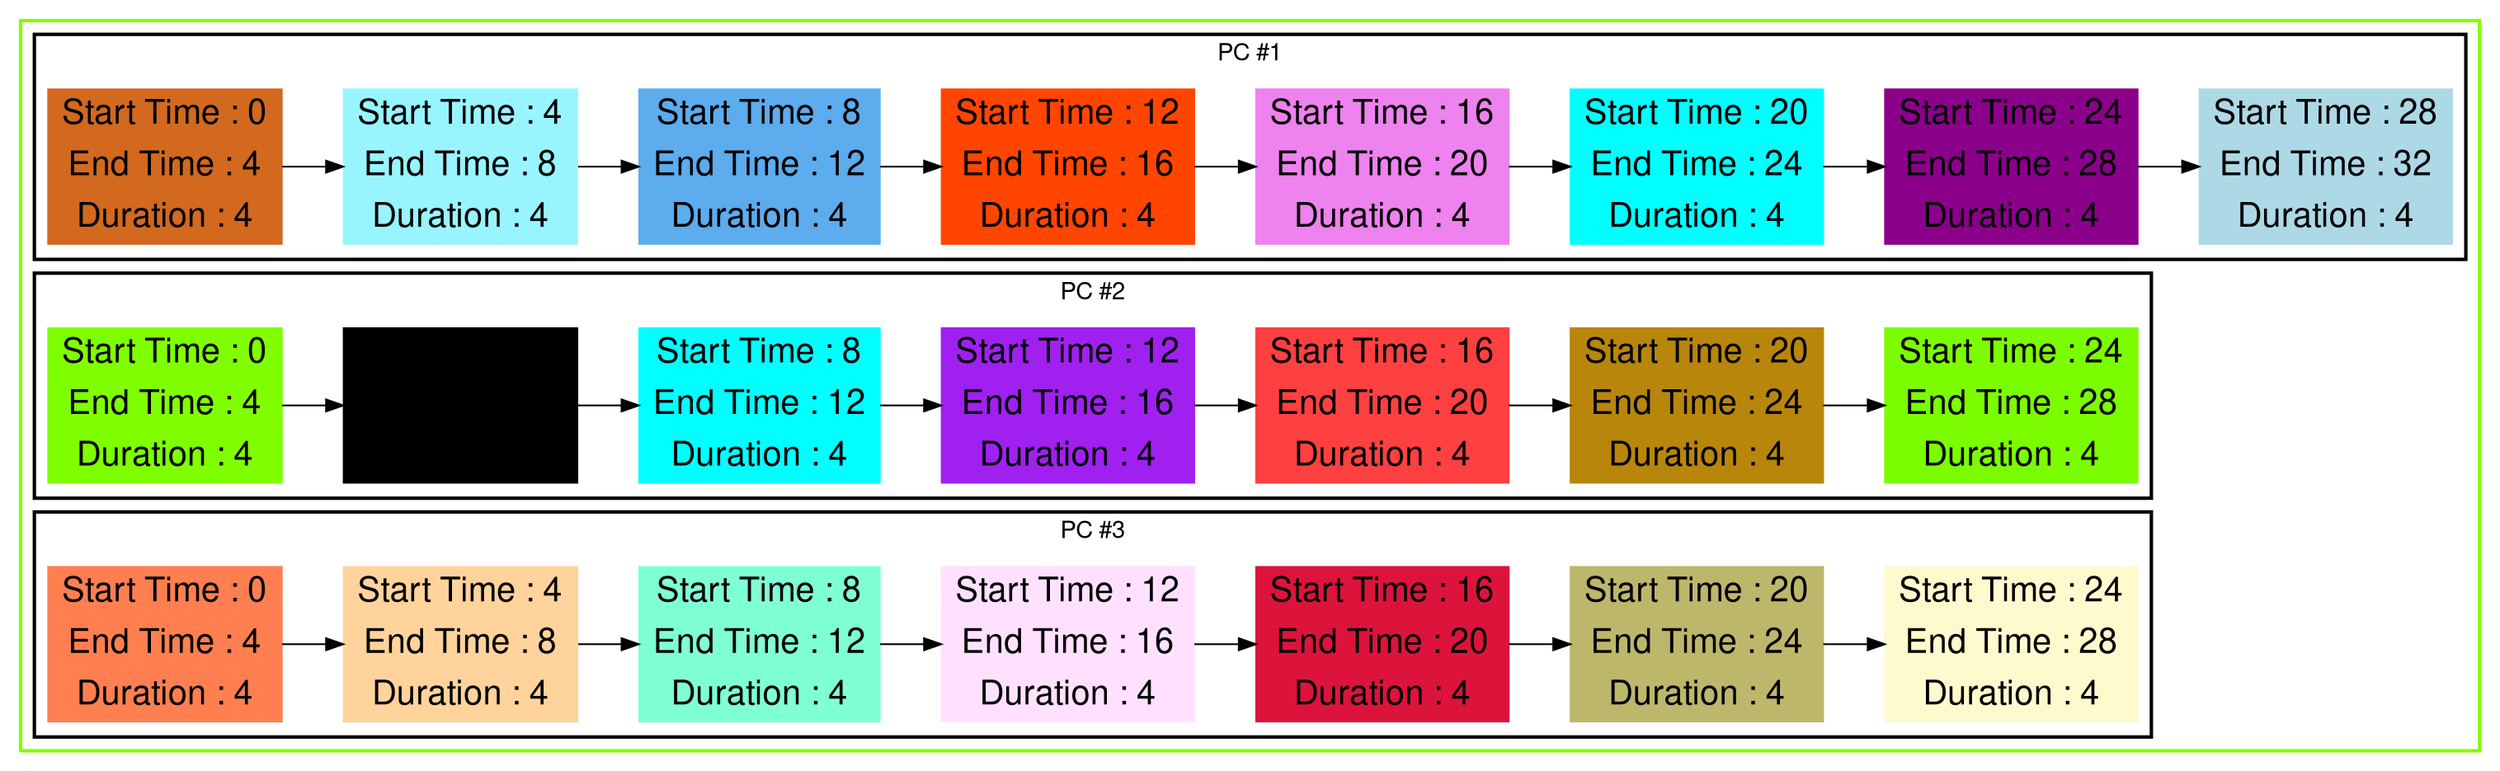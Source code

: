 digraph G {

fontname="Helvetica,Arial,sans-serif"
node [fontname="Helvetica,Arial,sans-serif"]
edge [fontname="Helvetica,Arial,sans-serif"]
graph [rankdir = "LR"];
node [fontsize = "20" shape = "ellipse"];

    subgraph cluster_Mod_0{
        color =chartreuse
        style = bold
        subgraph cluster_0{
           node [style=filled]
           color = black


            "node11" [
               label = "Start Time : 0 | End Time : 4 | Duration : 4"
               shape = "record"
               color = chocolate
            ]

            "node9" [
               label = "Start Time : 4 | End Time : 8 | Duration : 4"
               shape = "record"
               color = cadetblue1
            ]

            "node0" [
               label = "Start Time : 8 | End Time : 12 | Duration : 4"
               shape = "record"
               color = steelblue2
            ]

            "node3" [
               label = "Start Time : 12 | End Time : 16 | Duration : 4"
               shape = "record"
               color = orangered1
            ]

            "node6" [
               label = "Start Time : 16 | End Time : 20 | Duration : 4"
               shape = "record"
               color = violet
            ]

            "node15" [
               label = "Start Time : 20 | End Time : 24 | Duration : 4"
               shape = "record"
               color = cyan
            ]

            "node18" [
               label = "Start Time : 24 | End Time : 28 | Duration : 4"
               shape = "record"
               color = darkmagenta
            ]

            "node21" [
               label = "Start Time : 28 | End Time : 32 | Duration : 4"
               shape = "record"
               color = lightblue
            ]

            node11 -> node9 -> node0 -> node3 -> node6 -> node15 -> node18 -> node21

            label = "PC #1"

        }
        subgraph cluster_1{
           node [style=filled]
           color = black


            "node10" [
               label = "Start Time : 0 | End Time : 4 | Duration : 4"
               shape = "record"
               color = chartreuse
            ]

            "node13" [
               label = "Start Time : 4 | End Time : 8 | Duration : 4"
               shape = "record"
               color = cornflower
            ]

            "node1" [
               label = "Start Time : 8 | End Time : 12 | Duration : 4"
               shape = "record"
               color = aqua
            ]

            "node4" [
               label = "Start Time : 12 | End Time : 16 | Duration : 4"
               shape = "record"
               color = x11purple
            ]

            "node7" [
               label = "Start Time : 16 | End Time : 20 | Duration : 4"
               shape = "record"
               color = brown1
            ]

            "node16" [
               label = "Start Time : 20 | End Time : 24 | Duration : 4"
               shape = "record"
               color = darkgoldenrod
            ]

            "node19" [
               label = "Start Time : 24 | End Time : 28 | Duration : 4"
               shape = "record"
               color = lawngreen
            ]

            node10 -> node13 -> node1 -> node4 -> node7 -> node16 -> node19

            label = "PC #2"

        }
        subgraph cluster_2{
           node [style=filled]
           color = black


            "node12" [
               label = "Start Time : 0 | End Time : 4 | Duration : 4"
               shape = "record"
               color = coral
            ]

            "node8" [
               label = "Start Time : 4 | End Time : 8 | Duration : 4"
               shape = "record"
               color = burlywood1
            ]

            "node2" [
               label = "Start Time : 8 | End Time : 12 | Duration : 4"
               shape = "record"
               color = aquamarine
            ]

            "node5" [
               label = "Start Time : 12 | End Time : 16 | Duration : 4"
               shape = "record"
               color = thistle1
            ]

            "node14" [
               label = "Start Time : 16 | End Time : 20 | Duration : 4"
               shape = "record"
               color = crimson
            ]

            "node17" [
               label = "Start Time : 20 | End Time : 24 | Duration : 4"
               shape = "record"
               color = darkkhaki
            ]

            "node20" [
               label = "Start Time : 24 | End Time : 28 | Duration : 4"
               shape = "record"
               color = lemonchiffon
            ]

            node12 -> node8 -> node2 -> node5 -> node14 -> node17 -> node20

            label = "PC #3"

        }
    }




}

